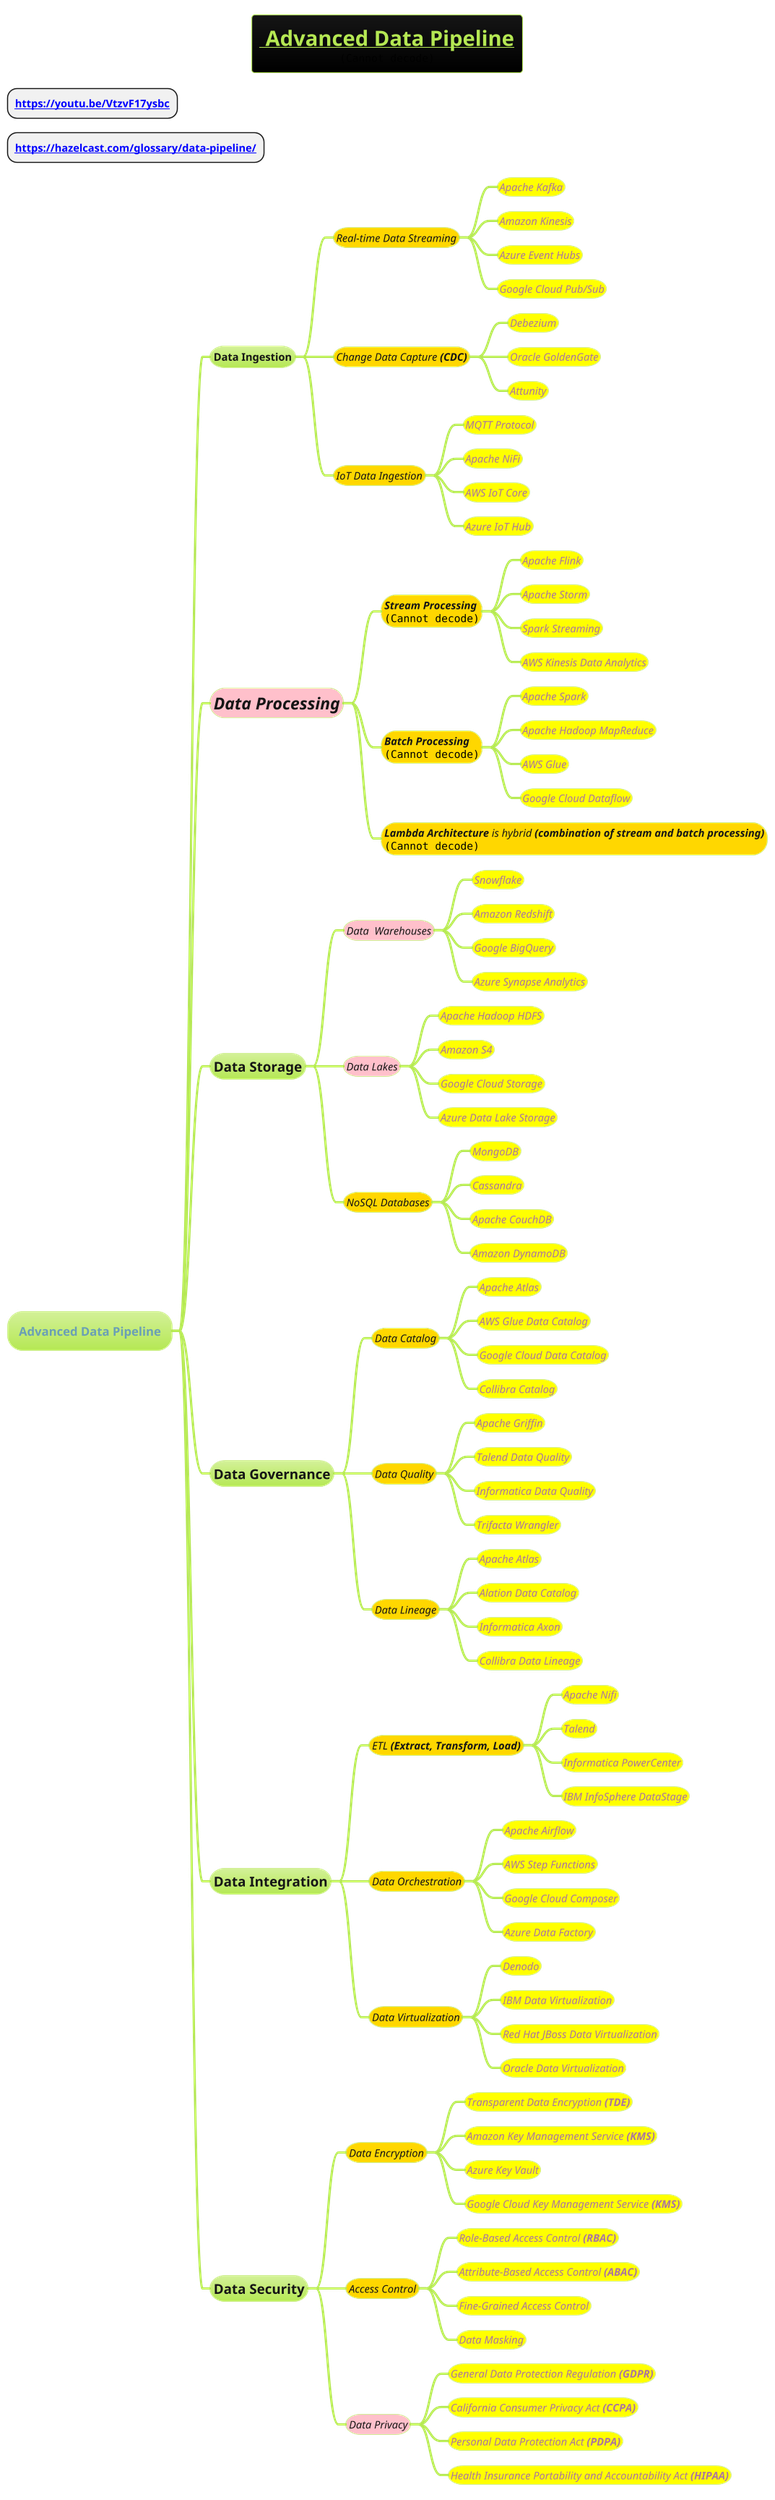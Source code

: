 @startmindmap
title =__ Advanced Data Pipeline__\n<img:images/img.png>
* **[[https://youtu.be/VtzvF17ysbc  ]]**
* **[[https://hazelcast.com/glossary/data-pipeline/]]**

!theme hacker

* Advanced Data Pipeline
** Data Ingestion
***[#gold] ====<size:14>Real-time Data Streaming
****[#yellow] ====<size:14>Apache Kafka
****[#yellow] ====<size:14>Amazon Kinesis
****[#yellow] ====<size:14>Azure Event Hubs
****[#yellow] ====<size:14>Google Cloud Pub/Sub
***[#gold] ====<size:14>Change Data Capture **(CDC)**
****[#yellow] ====<size:14>Debezium
****[#yellow] ====<size:14>Oracle GoldenGate
****[#yellow] ====<size:14>Attunity
***[#gold] ====<size:14>IoT Data Ingestion
****[#yellow] ====<size:14>MQTT Protocol
****[#yellow] ====<size:14>Apache NiFi
****[#yellow] ====<size:14>AWS IoT Core
****[#yellow] ====<size:14>Azure IoT Hub
**[#pink] =//Data Processing//
***[#gold] ====<size:14>**Stream Processing** \n<img:images/stream-processing.png>
****[#yellow] ====<size:14>Apache Flink
****[#yellow] ====<size:14>Apache Storm
****[#yellow] ====<size:14>Spark Streaming
****[#yellow] ====<size:14>AWS Kinesis Data Analytics
***[#gold] ====<size:14>**Batch Processing** \n<img:images/batch-processing.png>
****[#yellow] ====<size:14>Apache Spark
****[#yellow] ====<size:14>Apache Hadoop MapReduce
****[#yellow] ====<size:14>AWS Glue
****[#yellow] ====<size:14>Google Cloud Dataflow
***[#gold] ====<size:14>**Lambda Architecture** is hybrid **(combination of stream and batch processing)** \n<img:images/lambda-architecture.png>
** =Data Storage
***[#pink] ====<size:14>Data  Warehouses
****[#yellow] ====<size:14>Snowflake
****[#yellow] ====<size:14>Amazon Redshift
****[#yellow] ====<size:14>Google BigQuery
****[#yellow] ====<size:14>Azure Synapse Analytics
***[#pink] ====<size:14>Data Lakes
****[#yellow] ====<size:14>Apache Hadoop HDFS
****[#yellow] ====<size:14>Amazon S4
****[#yellow] ====<size:14>Google Cloud Storage
****[#yellow] ====<size:14>Azure Data Lake Storage
***[#gold] ====<size:14>NoSQL Databases
****[#yellow] ====<size:14>MongoDB
****[#yellow] ====<size:14>Cassandra
****[#yellow] ====<size:14>Apache CouchDB
****[#yellow] ====<size:14>Amazon DynamoDB
** =Data Governance
***[#gold] ====<size:14>Data Catalog
****[#yellow] ====<size:14>Apache Atlas
****[#yellow] ====<size:14>AWS Glue Data Catalog
****[#yellow] ====<size:14>Google Cloud Data Catalog
****[#yellow] ====<size:14>Collibra Catalog
***[#gold] ====<size:14>Data Quality
****[#yellow] ====<size:14>Apache Griffin
****[#yellow] ====<size:14>Talend Data Quality
****[#yellow] ====<size:14>Informatica Data Quality
****[#yellow] ====<size:14>Trifacta Wrangler
***[#gold] ====<size:14>Data Lineage
****[#yellow] ====<size:14>Apache Atlas
****[#yellow] ====<size:14>Alation Data Catalog
****[#yellow] ====<size:14>Informatica Axon
****[#yellow] ====<size:14>Collibra Data Lineage
** =Data Integration
***[#gold] ====<size:14>ETL **(Extract, Transform, Load)**
****[#yellow] ====<size:14>Apache Nifi
****[#yellow] ====<size:14>Talend
****[#yellow] ====<size:14>Informatica PowerCenter
****[#yellow] ====<size:14>IBM InfoSphere DataStage
***[#gold] ====<size:14>Data Orchestration
****[#yellow] ====<size:14>Apache Airflow
****[#yellow] ====<size:14>AWS Step Functions
****[#yellow] ====<size:14>Google Cloud Composer
****[#yellow] ====<size:14>Azure Data Factory
***[#gold] ====<size:14>Data Virtualization
****[#yellow] ====<size:14>Denodo
****[#yellow] ====<size:14>IBM Data Virtualization
****[#yellow] ====<size:14>Red Hat JBoss Data Virtualization
****[#yellow] ====<size:14>Oracle Data Virtualization
** =Data Security
***[#gold] ====<size:14>Data Encryption
****[#yellow] ====<size:14>Transparent Data Encryption **(TDE)**
****[#yellow] ====<size:14>Amazon Key Management Service **(KMS)**
****[#yellow] ====<size:14>Azure Key Vault
****[#yellow] ====<size:14>Google Cloud Key Management Service **(KMS)**
***[#gold] ====<size:14>Access Control
****[#yellow] ====<size:14>Role-Based Access Control **(RBAC)**
****[#yellow] ====<size:14>Attribute-Based Access Control **(ABAC)**
****[#yellow] ====<size:14>Fine-Grained Access Control
****[#yellow] ====<size:14>Data Masking
***[#pink] ====<size:14>Data Privacy
****[#yellow] ====<size:14>General Data Protection Regulation **(GDPR)**
****[#yellow] ====<size:14>California Consumer Privacy Act **(CCPA)**
****[#yellow] ====<size:14>Personal Data Protection Act **(PDPA)**
****[#yellow] ====<size:14>Health Insurance Portability and Accountability Act **(HIPAA)**
@endmindmap
